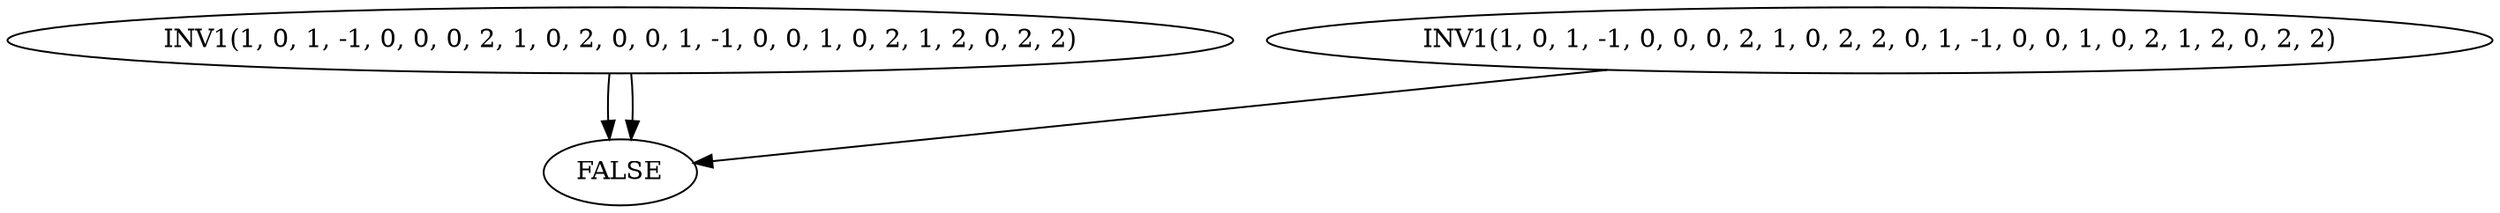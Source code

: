 digraph dag {
0[label="FALSE"];
1->0;
1->0;
2->0;
1[label="INV1(1, 0, 1, -1, 0, 0, 0, 2, 1, 0, 2, 0, 0, 1, -1, 0, 0, 1, 0, 2, 1, 2, 0, 2, 2)"];
2[label="INV1(1, 0, 1, -1, 0, 0, 0, 2, 1, 0, 2, 2, 0, 1, -1, 0, 0, 1, 0, 2, 1, 2, 0, 2, 2)"];
}
